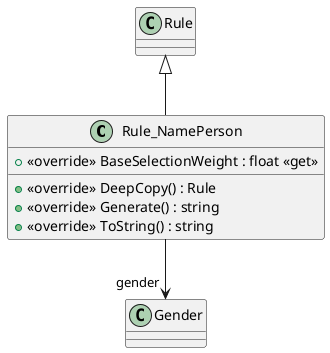 @startuml
class Rule_NamePerson {
    + <<override>> BaseSelectionWeight : float <<get>>
    + <<override>> DeepCopy() : Rule
    + <<override>> Generate() : string
    + <<override>> ToString() : string
}
Rule <|-- Rule_NamePerson
Rule_NamePerson --> "gender" Gender
@enduml
